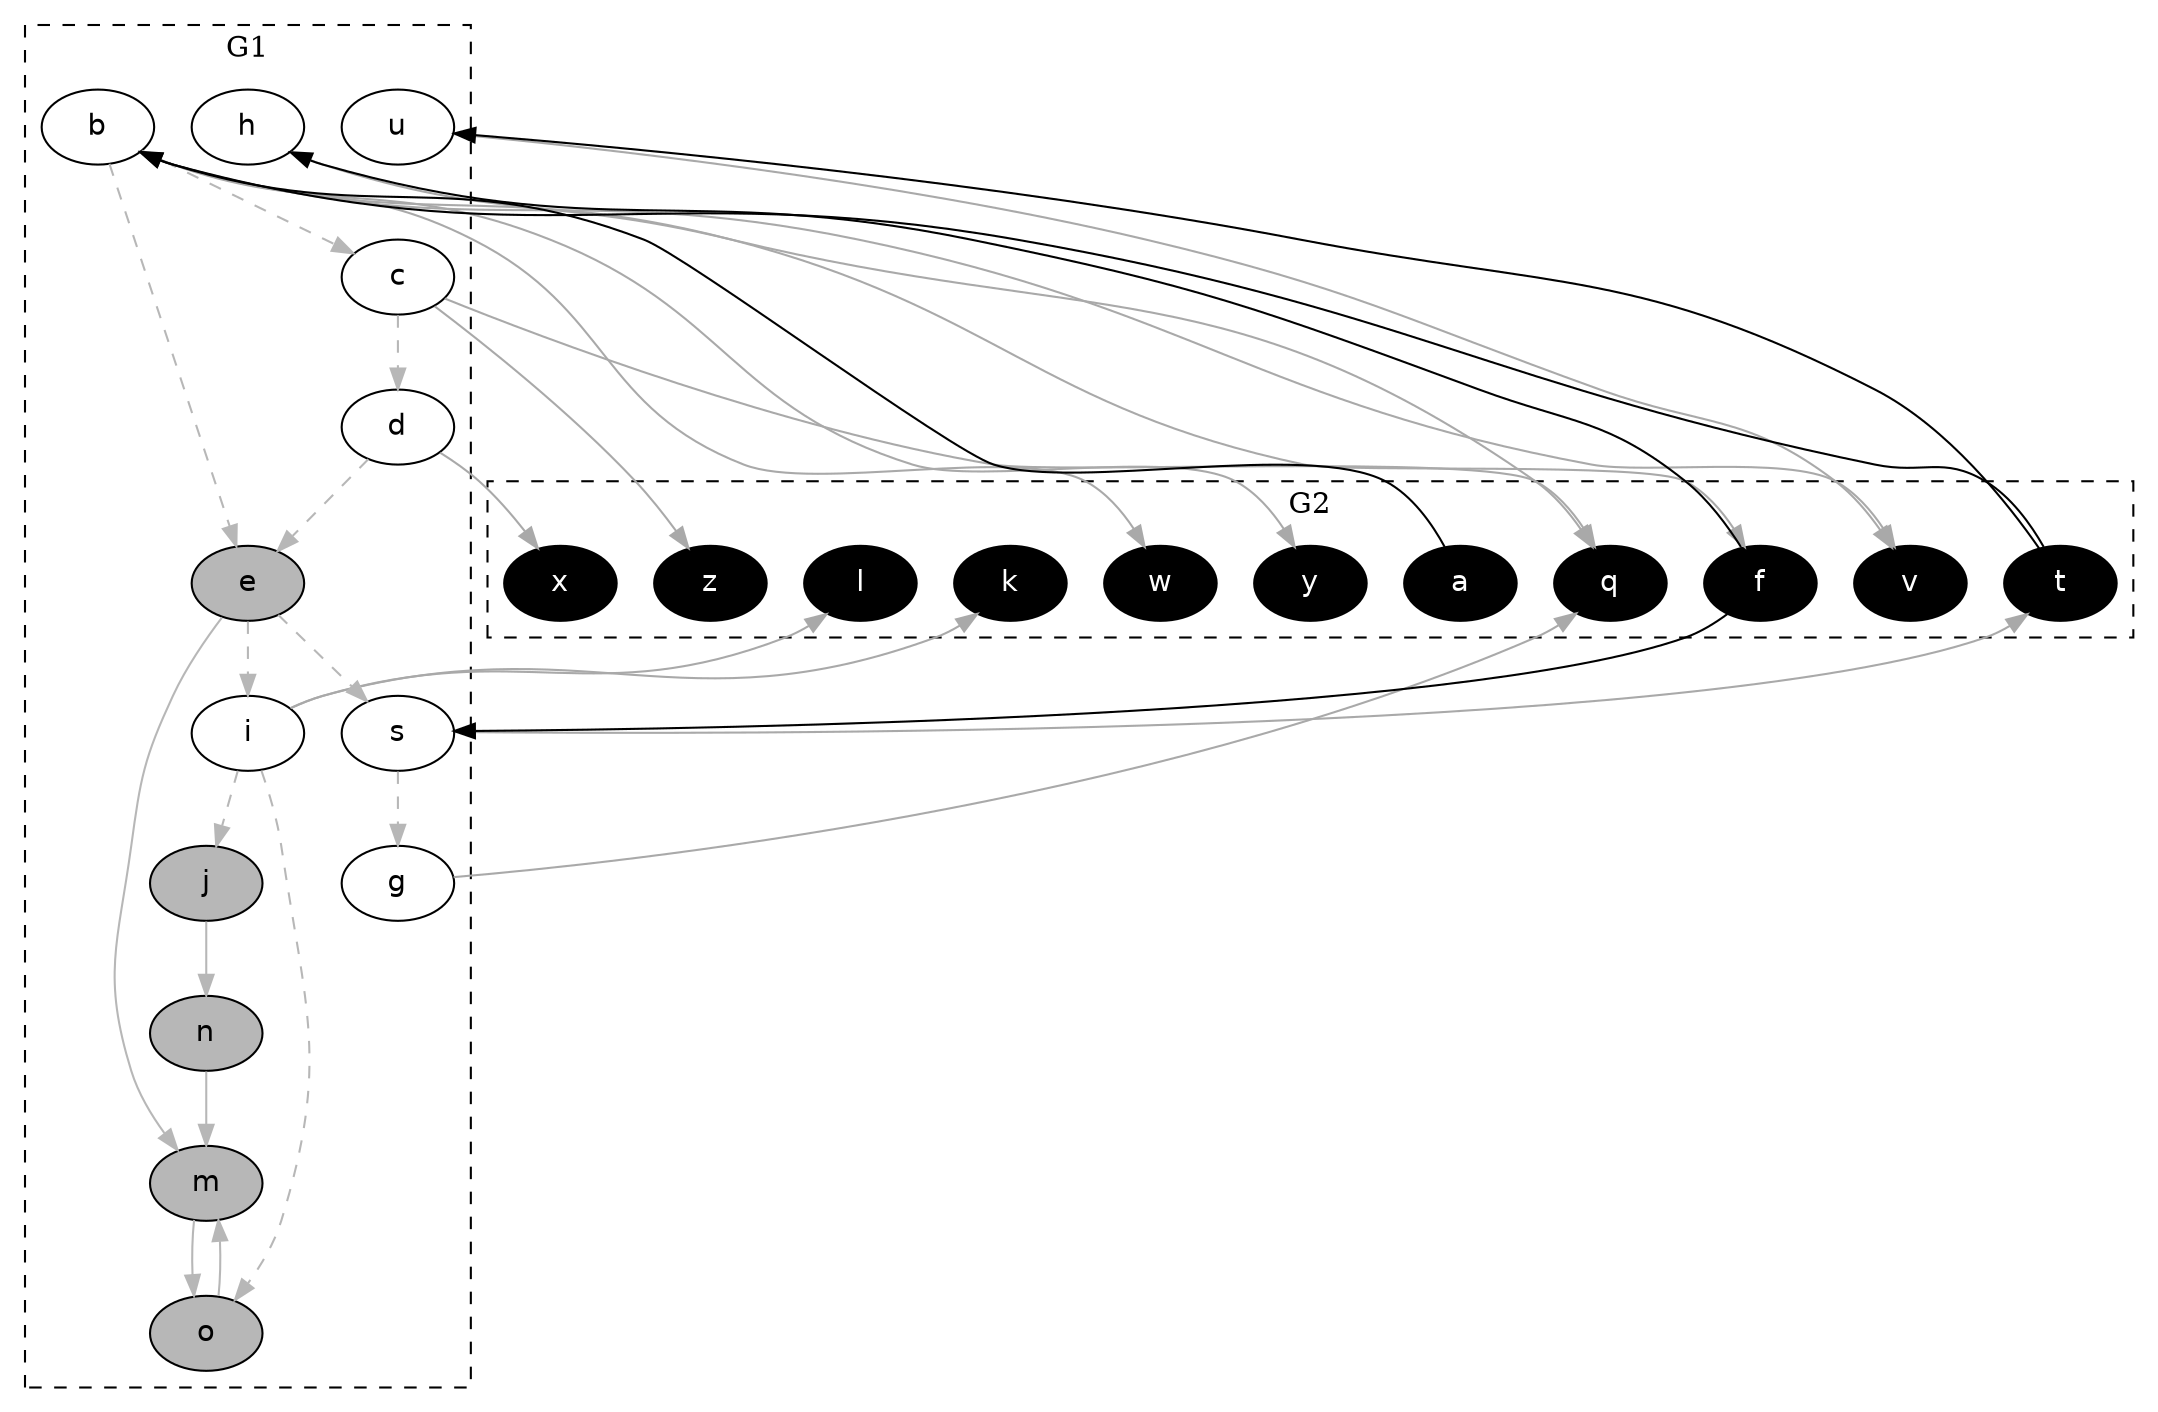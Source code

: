 digraph G {
  node [shape=oval style=filled fontname=Helvetica fontsize=14]
  subgraph cluster_g1{
  label = "G1"; color = black; style ="dashed";
    node [fillcolor="#ffffff" fontcolor="#000000"] b c d s g h i u;
    node [fillcolor="#b7b7b7" fontcolor="#000000"] e j m o n;
  }
  subgraph cluster_g2{
  label = "G2"; color = black; style ="dashed";
    node [fillcolor="#000000" fontcolor="#ffffff"] a t f k l q v w x y z;
  }
  edge [dir=forward, color="#000000", style="solid"]
        "a" -> "b";
        "t" -> "b";
        "f" -> "h";
        "f" -> "s";
        "t" -> "u";
  edge [dir=forward, color="#b7b7b7", style="dashed"]
        "b" -> "c";
        "c" -> "d";
        "b" -> "e";
        "d" -> "e";
        "s" -> "g";
        "e" -> "i";
        "i" -> "j";
        "i" -> "o";
        "e" -> "s";
  edge [dir=forward, color="#A9A9A9", style="solid"]
        "b" -> "f";
        "i" -> "k";
        "i" -> "l";
        "g" -> "q";
        "h" -> "q";
        "c" -> "q";
        "s" -> "t";
        "b" -> "v";
        "u" -> "v";
        "b" -> "w";
        "d" -> "x";
        "b" -> "y";
        "c" -> "z";
  edge [dir=forward, color="#b7b7b7", style="solid"]
        "e" -> "m";
        "o" -> "m";
        "n" -> "m";
        "j" -> "n";
        "m" -> "o";
}
